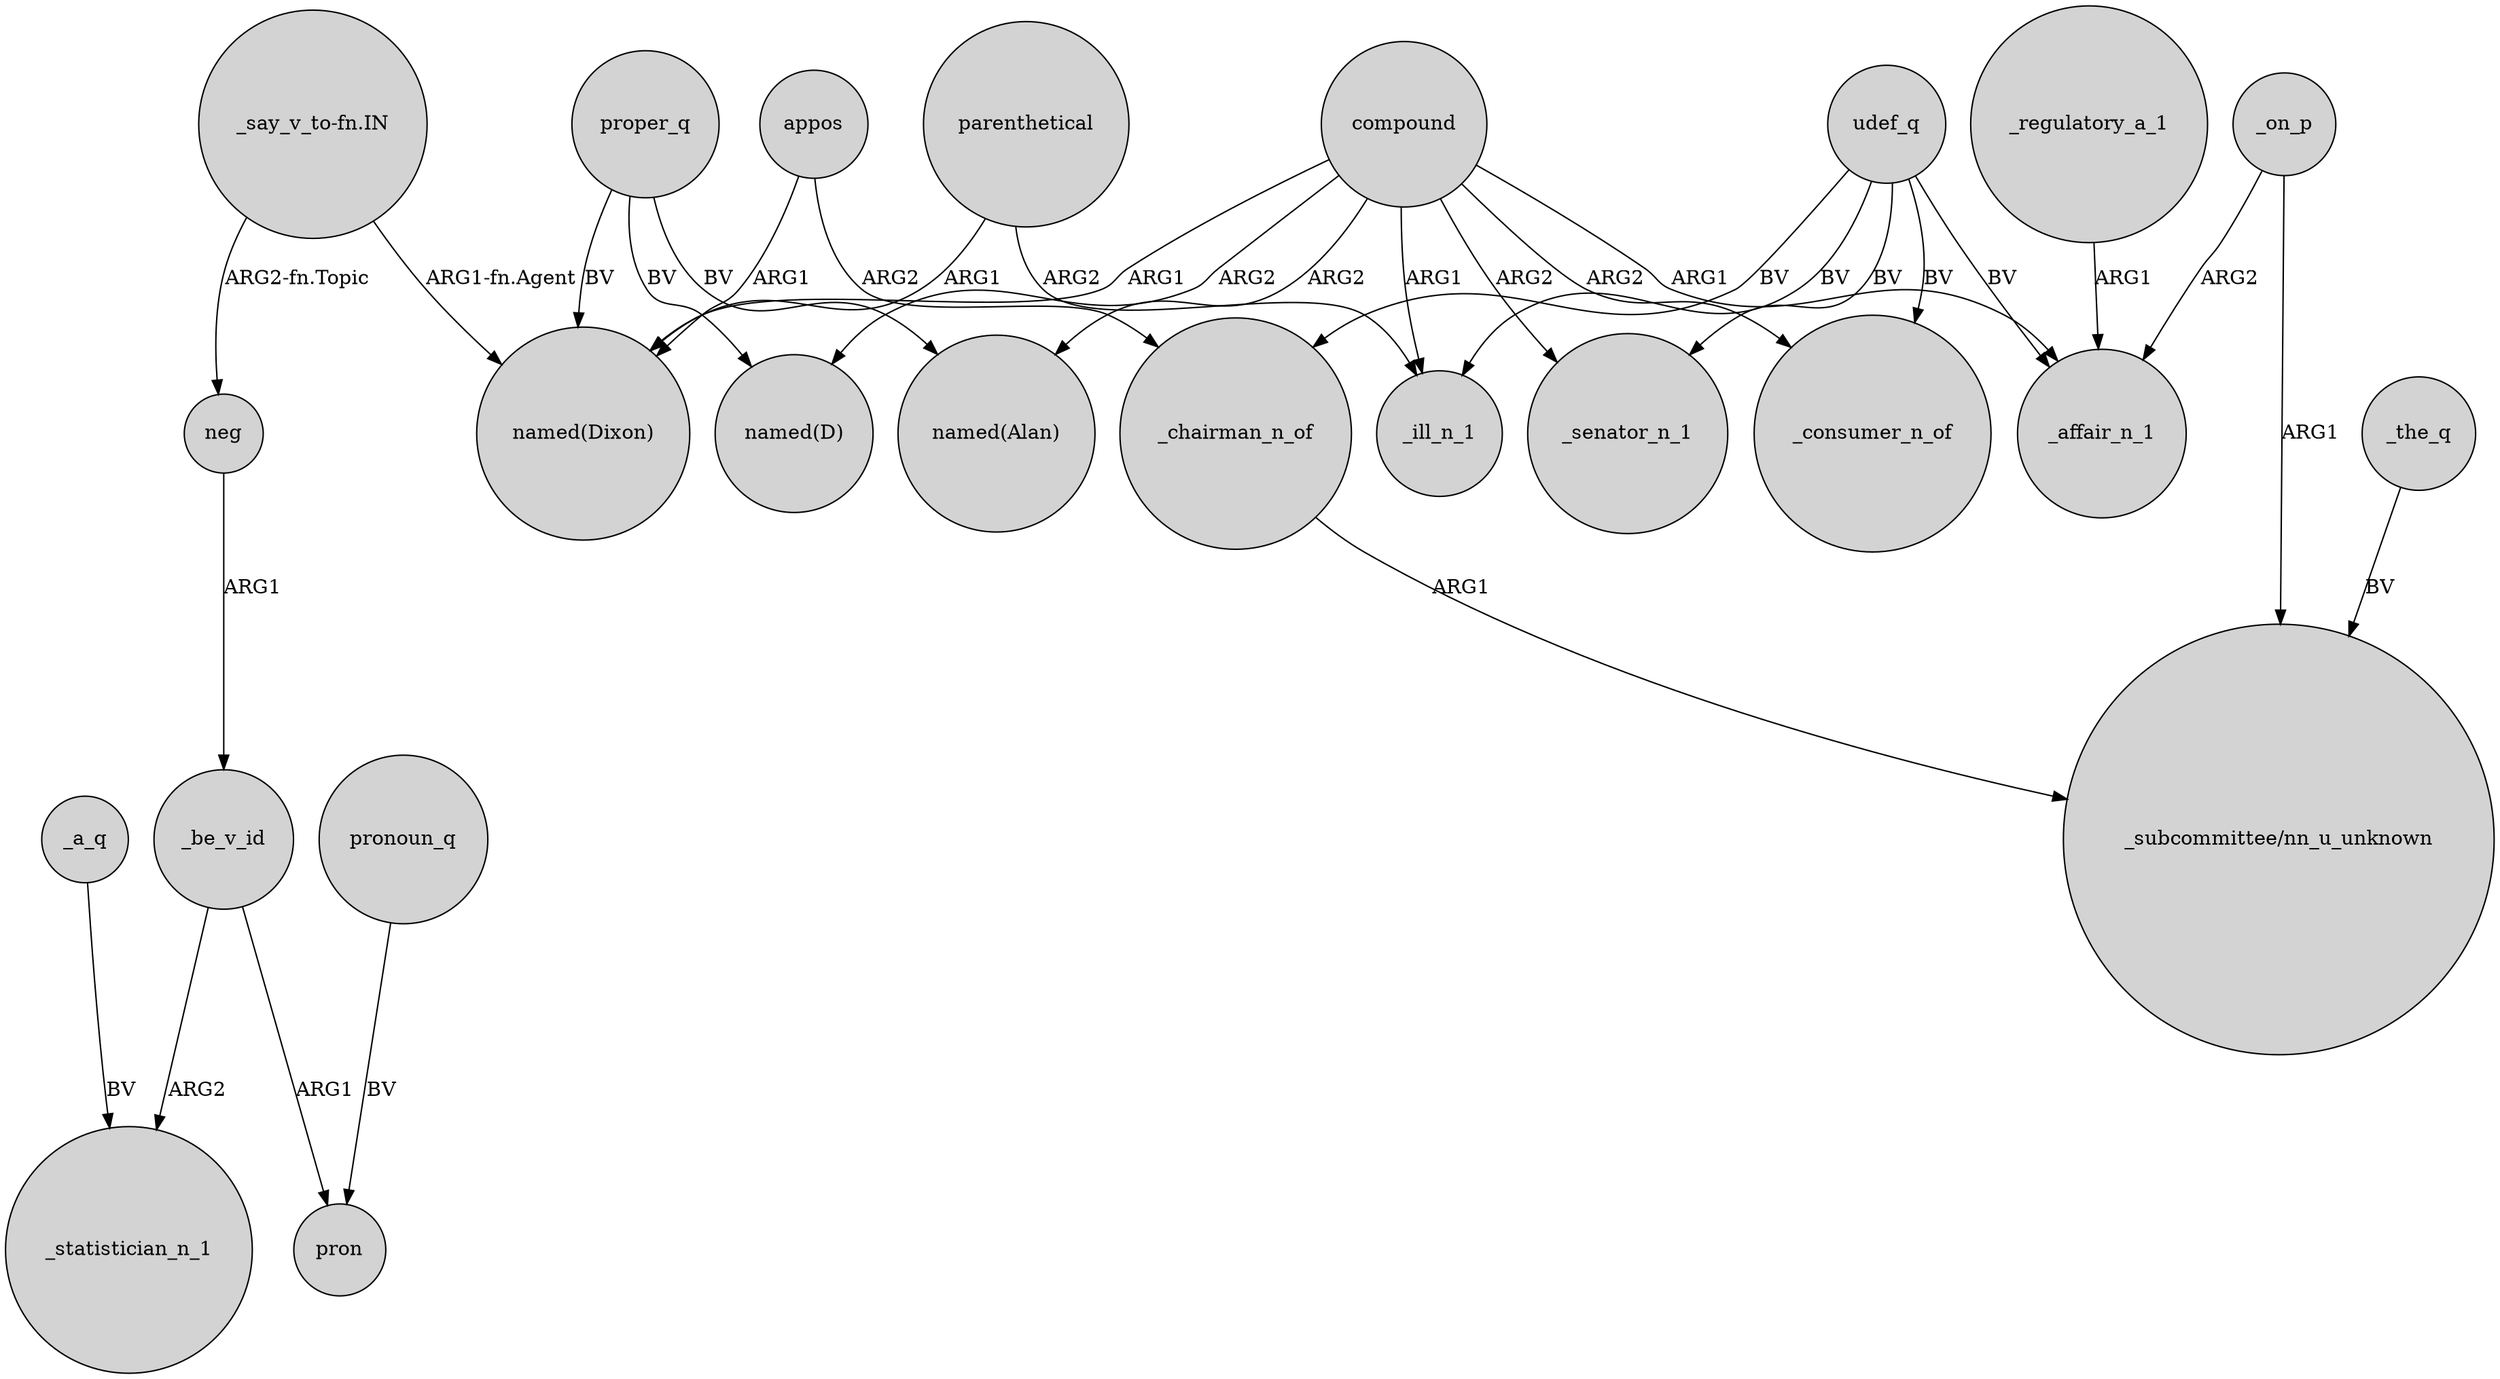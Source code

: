 digraph {
	node [shape=circle style=filled]
	_be_v_id -> _statistician_n_1 [label=ARG2]
	udef_q -> _senator_n_1 [label=BV]
	proper_q -> "named(Dixon)" [label=BV]
	udef_q -> _affair_n_1 [label=BV]
	proper_q -> "named(Alan)" [label=BV]
	"_say_v_to-fn.IN" -> "named(Dixon)" [label="ARG1-fn.Agent"]
	parenthetical -> "named(Dixon)" [label=ARG1]
	_be_v_id -> pron [label=ARG1]
	udef_q -> _chairman_n_of [label=BV]
	compound -> _ill_n_1 [label=ARG1]
	pronoun_q -> pron [label=BV]
	udef_q -> _ill_n_1 [label=BV]
	appos -> _chairman_n_of [label=ARG2]
	compound -> "named(Alan)" [label=ARG2]
	_on_p -> "_subcommittee/nn_u_unknown" [label=ARG1]
	_a_q -> _statistician_n_1 [label=BV]
	compound -> _senator_n_1 [label=ARG2]
	udef_q -> _consumer_n_of [label=BV]
	compound -> "named(D)" [label=ARG2]
	proper_q -> "named(D)" [label=BV]
	_regulatory_a_1 -> _affair_n_1 [label=ARG1]
	compound -> _consumer_n_of [label=ARG2]
	"_say_v_to-fn.IN" -> neg [label="ARG2-fn.Topic"]
	_the_q -> "_subcommittee/nn_u_unknown" [label=BV]
	neg -> _be_v_id [label=ARG1]
	compound -> "named(Dixon)" [label=ARG1]
	compound -> _affair_n_1 [label=ARG1]
	_chairman_n_of -> "_subcommittee/nn_u_unknown" [label=ARG1]
	parenthetical -> _ill_n_1 [label=ARG2]
	_on_p -> _affair_n_1 [label=ARG2]
	appos -> "named(Dixon)" [label=ARG1]
}
